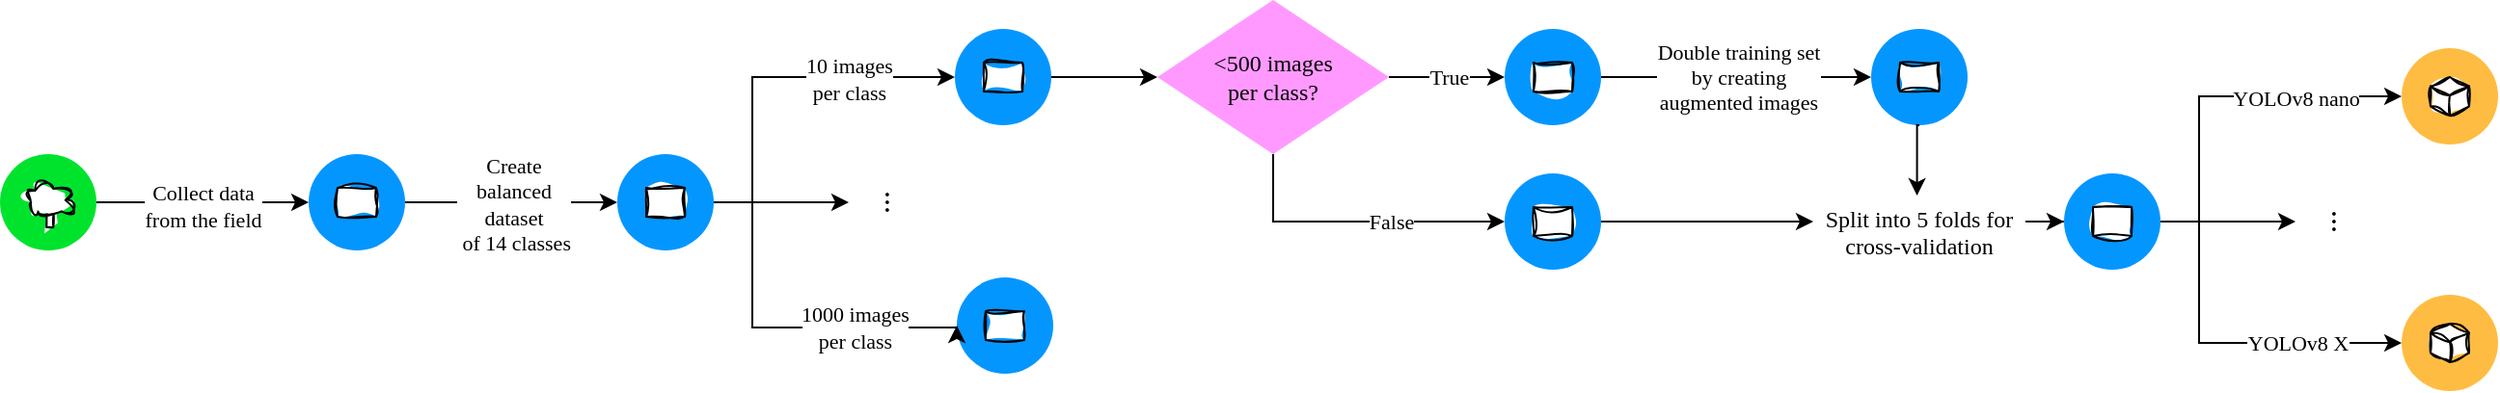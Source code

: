 <mxfile version="24.7.10">
  <diagram name="Page-1" id="jmGcx3rcbegGvscT4xKD">
    <mxGraphModel dx="528" dy="615" grid="1" gridSize="10" guides="1" tooltips="1" connect="1" arrows="1" fold="1" page="1" pageScale="1" pageWidth="850" pageHeight="1100" math="0" shadow="0">
      <root>
        <mxCell id="0" />
        <mxCell id="1" parent="0" />
        <mxCell id="Fj0nIoTJYzeS255Px3q0-221" value="" style="group;fontFamily=Fira sans;" vertex="1" connectable="0" parent="1">
          <mxGeometry x="200" y="120" width="50" height="50" as="geometry" />
        </mxCell>
        <mxCell id="Fj0nIoTJYzeS255Px3q0-222" value="" style="ellipse;whiteSpace=wrap;html=1;fillColor=#0496FF;strokeColor=none;gradientColor=none;rounded=0;fontFamily=Fira sans;" vertex="1" parent="Fj0nIoTJYzeS255Px3q0-221">
          <mxGeometry width="50" height="50" as="geometry" />
        </mxCell>
        <mxCell id="Fj0nIoTJYzeS255Px3q0-223" value="" style="verticalLabelPosition=bottom;verticalAlign=top;html=1;shape=mxgraph.basic.rect;fillColor2=none;strokeWidth=1;size=20;indent=5;shadow=0;sketch=1;curveFitting=1;jiggle=2;fontFamily=Fira sans;" vertex="1" parent="Fj0nIoTJYzeS255Px3q0-221">
          <mxGeometry x="15" y="17.5" width="20" height="15" as="geometry" />
        </mxCell>
        <mxCell id="Fj0nIoTJYzeS255Px3q0-224" value="" style="group;fontFamily=Fira sans;" vertex="1" connectable="0" parent="1">
          <mxGeometry x="40" y="120" width="50" height="50" as="geometry" />
        </mxCell>
        <mxCell id="Fj0nIoTJYzeS255Px3q0-225" value="" style="ellipse;whiteSpace=wrap;html=1;fillColor=#00E32D;strokeColor=none;gradientColor=none;rounded=0;fontFamily=Fira sans;" vertex="1" parent="Fj0nIoTJYzeS255Px3q0-224">
          <mxGeometry width="50" height="50" as="geometry" />
        </mxCell>
        <mxCell id="Fj0nIoTJYzeS255Px3q0-226" value="" style="group;glass=0;shadow=0;sketch=1;curveFitting=1;jiggle=2;fontFamily=Fira sans;" vertex="1" connectable="0" parent="Fj0nIoTJYzeS255Px3q0-224">
          <mxGeometry x="13" y="13" width="25" height="25" as="geometry" />
        </mxCell>
        <mxCell id="Fj0nIoTJYzeS255Px3q0-227" value="" style="rounded=0;whiteSpace=wrap;html=1;sketch=1;curveFitting=1;jiggle=2;fontFamily=Fira sans;" vertex="1" parent="Fj0nIoTJYzeS255Px3q0-226">
          <mxGeometry x="11.071" y="10.197" width="3.571" height="14.803" as="geometry" />
        </mxCell>
        <mxCell id="Fj0nIoTJYzeS255Px3q0-228" value="" style="ellipse;shape=cloud;whiteSpace=wrap;html=1;sketch=1;curveFitting=1;jiggle=2;fontFamily=Fira sans;" vertex="1" parent="Fj0nIoTJYzeS255Px3q0-226">
          <mxGeometry x="-1" y="1" width="25" height="19.737" as="geometry" />
        </mxCell>
        <mxCell id="Fj0nIoTJYzeS255Px3q0-229" style="edgeStyle=orthogonalEdgeStyle;rounded=0;orthogonalLoop=1;jettySize=auto;html=1;exitX=1;exitY=0.5;exitDx=0;exitDy=0;entryX=0;entryY=0.5;entryDx=0;entryDy=0;strokeColor=#000000;fontColor=#E4FDE1;fillColor=#F45B69;fontFamily=Fira sans;" edge="1" parent="1" source="Fj0nIoTJYzeS255Px3q0-225" target="Fj0nIoTJYzeS255Px3q0-222">
          <mxGeometry relative="1" as="geometry" />
        </mxCell>
        <mxCell id="Fj0nIoTJYzeS255Px3q0-230" value="&lt;div&gt;Collect data&lt;/div&gt;&lt;div&gt;from the field&lt;br&gt; &lt;/div&gt;" style="edgeLabel;html=1;align=center;verticalAlign=middle;resizable=0;points=[];strokeColor=#028090;fontColor=#000000;fillColor=#F45B69;fontFamily=Fira sans;" vertex="1" connectable="0" parent="Fj0nIoTJYzeS255Px3q0-229">
          <mxGeometry y="-2" relative="1" as="geometry">
            <mxPoint as="offset" />
          </mxGeometry>
        </mxCell>
        <mxCell id="Fj0nIoTJYzeS255Px3q0-231" value="" style="edgeStyle=orthogonalEdgeStyle;rounded=0;orthogonalLoop=1;jettySize=auto;html=1;fontFamily=Fira sans;" edge="1" parent="1" source="Fj0nIoTJYzeS255Px3q0-222" target="Fj0nIoTJYzeS255Px3q0-234">
          <mxGeometry relative="1" as="geometry">
            <Array as="points">
              <mxPoint x="270" y="145" />
              <mxPoint x="270" y="145" />
            </Array>
          </mxGeometry>
        </mxCell>
        <mxCell id="Fj0nIoTJYzeS255Px3q0-232" value="&lt;div&gt;Create&lt;/div&gt;&lt;div&gt;balanced&lt;/div&gt;&lt;div&gt;dataset&lt;br&gt;&lt;/div&gt;&amp;nbsp;of 14 classes" style="edgeLabel;html=1;align=center;verticalAlign=middle;resizable=0;points=[];fontFamily=Fira sans;" vertex="1" connectable="0" parent="Fj0nIoTJYzeS255Px3q0-231">
          <mxGeometry x="0.015" y="-1" relative="1" as="geometry">
            <mxPoint as="offset" />
          </mxGeometry>
        </mxCell>
        <mxCell id="Fj0nIoTJYzeS255Px3q0-233" value="" style="group;fontFamily=Fira sans;" vertex="1" connectable="0" parent="1">
          <mxGeometry x="360" y="120" width="50" height="50" as="geometry" />
        </mxCell>
        <mxCell id="Fj0nIoTJYzeS255Px3q0-248" style="edgeStyle=orthogonalEdgeStyle;rounded=0;orthogonalLoop=1;jettySize=auto;html=1;fontFamily=Fira sans;" edge="1" parent="Fj0nIoTJYzeS255Px3q0-233" source="Fj0nIoTJYzeS255Px3q0-234">
          <mxGeometry relative="1" as="geometry">
            <mxPoint x="120" y="25" as="targetPoint" />
          </mxGeometry>
        </mxCell>
        <mxCell id="Fj0nIoTJYzeS255Px3q0-234" value="" style="ellipse;whiteSpace=wrap;html=1;fillColor=#0496FF;strokeColor=none;gradientColor=none;rounded=0;fontFamily=Fira sans;" vertex="1" parent="Fj0nIoTJYzeS255Px3q0-233">
          <mxGeometry width="50" height="50" as="geometry" />
        </mxCell>
        <mxCell id="Fj0nIoTJYzeS255Px3q0-235" value="" style="verticalLabelPosition=bottom;verticalAlign=top;html=1;shape=mxgraph.basic.rect;fillColor2=none;strokeWidth=1;size=7.5;indent=5;shadow=0;sketch=1;curveFitting=1;jiggle=2;fontFamily=Fira sans;" vertex="1" parent="Fj0nIoTJYzeS255Px3q0-233">
          <mxGeometry x="15" y="17.5" width="20" height="15" as="geometry" />
        </mxCell>
        <mxCell id="Fj0nIoTJYzeS255Px3q0-236" value="" style="group;fontFamily=Fira sans;" vertex="1" connectable="0" parent="1">
          <mxGeometry x="535" y="55" width="50" height="50" as="geometry" />
        </mxCell>
        <mxCell id="Fj0nIoTJYzeS255Px3q0-237" value="" style="ellipse;whiteSpace=wrap;html=1;fillColor=#0496FF;strokeColor=none;gradientColor=none;rounded=0;fontFamily=Fira sans;" vertex="1" parent="Fj0nIoTJYzeS255Px3q0-236">
          <mxGeometry width="50" height="50" as="geometry" />
        </mxCell>
        <mxCell id="Fj0nIoTJYzeS255Px3q0-238" value="" style="verticalLabelPosition=bottom;verticalAlign=top;html=1;shape=mxgraph.basic.rect;fillColor2=none;strokeWidth=1;size=7.5;indent=5;shadow=0;sketch=1;curveFitting=1;jiggle=2;fontFamily=Fira sans;" vertex="1" parent="Fj0nIoTJYzeS255Px3q0-236">
          <mxGeometry x="15" y="17.5" width="20" height="15" as="geometry" />
        </mxCell>
        <mxCell id="Fj0nIoTJYzeS255Px3q0-239" style="edgeStyle=orthogonalEdgeStyle;rounded=0;orthogonalLoop=1;jettySize=auto;html=1;exitX=1;exitY=0.5;exitDx=0;exitDy=0;entryX=0;entryY=0.5;entryDx=0;entryDy=0;fontFamily=Fira sans;" edge="1" parent="1" source="Fj0nIoTJYzeS255Px3q0-234" target="Fj0nIoTJYzeS255Px3q0-237">
          <mxGeometry relative="1" as="geometry">
            <mxPoint x="490" y="65" as="targetPoint" />
            <mxPoint x="470" y="170" as="sourcePoint" />
            <Array as="points">
              <mxPoint x="430" y="145" />
              <mxPoint x="430" y="80" />
            </Array>
          </mxGeometry>
        </mxCell>
        <mxCell id="Fj0nIoTJYzeS255Px3q0-242" value="&lt;div&gt;10 images&lt;/div&gt;&lt;div&gt;per class&lt;br&gt;&lt;/div&gt;" style="edgeLabel;html=1;align=center;verticalAlign=middle;resizable=0;points=[];fontFamily=Fira sans;" vertex="1" connectable="0" parent="Fj0nIoTJYzeS255Px3q0-239">
          <mxGeometry x="-0.13" y="-1" relative="1" as="geometry">
            <mxPoint x="49" y="-2" as="offset" />
          </mxGeometry>
        </mxCell>
        <mxCell id="Fj0nIoTJYzeS255Px3q0-243" value="" style="group;fontFamily=Fira sans;" vertex="1" connectable="0" parent="1">
          <mxGeometry x="536" y="184" width="50" height="50" as="geometry" />
        </mxCell>
        <mxCell id="Fj0nIoTJYzeS255Px3q0-244" value="" style="ellipse;whiteSpace=wrap;html=1;fillColor=#0496FF;strokeColor=none;gradientColor=none;rounded=0;fontFamily=Fira sans;" vertex="1" parent="Fj0nIoTJYzeS255Px3q0-243">
          <mxGeometry width="50" height="50" as="geometry" />
        </mxCell>
        <mxCell id="Fj0nIoTJYzeS255Px3q0-245" value="" style="verticalLabelPosition=bottom;verticalAlign=top;html=1;shape=mxgraph.basic.rect;fillColor2=none;strokeWidth=1;size=7.5;indent=5;shadow=0;sketch=1;curveFitting=1;jiggle=2;fontFamily=Fira sans;" vertex="1" parent="Fj0nIoTJYzeS255Px3q0-243">
          <mxGeometry x="15" y="17.5" width="20" height="15" as="geometry" />
        </mxCell>
        <mxCell id="Fj0nIoTJYzeS255Px3q0-246" style="edgeStyle=orthogonalEdgeStyle;rounded=0;orthogonalLoop=1;jettySize=auto;html=1;entryX=0;entryY=0.5;entryDx=0;entryDy=0;fontFamily=Fira sans;" edge="1" parent="1" source="Fj0nIoTJYzeS255Px3q0-234" target="Fj0nIoTJYzeS255Px3q0-244">
          <mxGeometry relative="1" as="geometry">
            <Array as="points">
              <mxPoint x="430" y="145" />
              <mxPoint x="430" y="210" />
              <mxPoint x="536" y="210" />
            </Array>
          </mxGeometry>
        </mxCell>
        <mxCell id="Fj0nIoTJYzeS255Px3q0-247" value="&lt;div&gt;1000 images&lt;/div&gt;&lt;div&gt;per class&lt;br&gt;&lt;/div&gt;" style="edgeLabel;html=1;align=center;verticalAlign=middle;resizable=0;points=[];fontFamily=Fira sans;" vertex="1" connectable="0" parent="Fj0nIoTJYzeS255Px3q0-246">
          <mxGeometry x="0.099" relative="1" as="geometry">
            <mxPoint x="32" as="offset" />
          </mxGeometry>
        </mxCell>
        <mxCell id="Fj0nIoTJYzeS255Px3q0-249" value="&lt;font style=&quot;font-size: 16px;&quot;&gt;...&lt;/font&gt;" style="text;html=1;align=center;verticalAlign=middle;whiteSpace=wrap;rounded=0;rotation=90;fontFamily=Fira sans;" vertex="1" parent="1">
          <mxGeometry x="475" y="130" width="60" height="30" as="geometry" />
        </mxCell>
        <mxCell id="Fj0nIoTJYzeS255Px3q0-260" style="edgeStyle=orthogonalEdgeStyle;rounded=0;orthogonalLoop=1;jettySize=auto;html=1;entryX=0;entryY=0.5;entryDx=0;entryDy=0;fontFamily=Fira sans;" edge="1" parent="1" source="Fj0nIoTJYzeS255Px3q0-255" target="Fj0nIoTJYzeS255Px3q0-258">
          <mxGeometry relative="1" as="geometry" />
        </mxCell>
        <mxCell id="Fj0nIoTJYzeS255Px3q0-261" value="True" style="edgeLabel;html=1;align=center;verticalAlign=middle;resizable=0;points=[];fontFamily=Fira sans;" vertex="1" connectable="0" parent="Fj0nIoTJYzeS255Px3q0-260">
          <mxGeometry x="0.039" y="-1" relative="1" as="geometry">
            <mxPoint y="-1" as="offset" />
          </mxGeometry>
        </mxCell>
        <mxCell id="Fj0nIoTJYzeS255Px3q0-265" style="edgeStyle=orthogonalEdgeStyle;rounded=0;orthogonalLoop=1;jettySize=auto;html=1;entryX=0;entryY=0.5;entryDx=0;entryDy=0;fontFamily=Fira sans;" edge="1" parent="1" source="Fj0nIoTJYzeS255Px3q0-255" target="Fj0nIoTJYzeS255Px3q0-263">
          <mxGeometry relative="1" as="geometry">
            <Array as="points">
              <mxPoint x="700" y="155" />
            </Array>
          </mxGeometry>
        </mxCell>
        <mxCell id="Fj0nIoTJYzeS255Px3q0-266" value="False" style="edgeLabel;html=1;align=center;verticalAlign=middle;resizable=0;points=[];fontFamily=Fira sans;" vertex="1" connectable="0" parent="Fj0nIoTJYzeS255Px3q0-265">
          <mxGeometry x="0.004" y="-3" relative="1" as="geometry">
            <mxPoint x="18" y="-3" as="offset" />
          </mxGeometry>
        </mxCell>
        <mxCell id="Fj0nIoTJYzeS255Px3q0-255" value="&lt;div&gt;&amp;lt;500 images&lt;/div&gt;&lt;div&gt;per class?&lt;/div&gt;" style="rhombus;whiteSpace=wrap;html=1;fontFamily=Fira sans;fillColor=#FF99FF;strokeColor=none;gradientColor=none;rounded=0;" vertex="1" parent="1">
          <mxGeometry x="640" y="40" width="120" height="80" as="geometry" />
        </mxCell>
        <mxCell id="Fj0nIoTJYzeS255Px3q0-256" value="" style="edgeStyle=orthogonalEdgeStyle;rounded=0;orthogonalLoop=1;jettySize=auto;html=1;fontFamily=Fira sans;" edge="1" parent="1" source="Fj0nIoTJYzeS255Px3q0-237" target="Fj0nIoTJYzeS255Px3q0-255">
          <mxGeometry relative="1" as="geometry" />
        </mxCell>
        <mxCell id="Fj0nIoTJYzeS255Px3q0-257" value="" style="group;fontFamily=Fira sans;" vertex="1" connectable="0" parent="1">
          <mxGeometry x="820" y="55" width="50" height="50" as="geometry" />
        </mxCell>
        <mxCell id="Fj0nIoTJYzeS255Px3q0-258" value="" style="ellipse;whiteSpace=wrap;html=1;fillColor=#0496FF;strokeColor=none;gradientColor=none;rounded=0;fontFamily=Fira sans;" vertex="1" parent="Fj0nIoTJYzeS255Px3q0-257">
          <mxGeometry width="50" height="50" as="geometry" />
        </mxCell>
        <mxCell id="Fj0nIoTJYzeS255Px3q0-259" value="" style="verticalLabelPosition=bottom;verticalAlign=top;html=1;shape=mxgraph.basic.rect;fillColor2=none;strokeWidth=1;size=7.5;indent=5;shadow=0;sketch=1;curveFitting=1;jiggle=2;fontFamily=Fira sans;" vertex="1" parent="Fj0nIoTJYzeS255Px3q0-257">
          <mxGeometry x="15" y="17.5" width="20" height="15" as="geometry" />
        </mxCell>
        <mxCell id="Fj0nIoTJYzeS255Px3q0-262" value="" style="group;fontFamily=Fira sans;" vertex="1" connectable="0" parent="1">
          <mxGeometry x="820" y="130" width="50" height="50" as="geometry" />
        </mxCell>
        <mxCell id="Fj0nIoTJYzeS255Px3q0-263" value="" style="ellipse;whiteSpace=wrap;html=1;fillColor=#0496FF;strokeColor=none;gradientColor=none;rounded=0;fontFamily=Fira sans;" vertex="1" parent="Fj0nIoTJYzeS255Px3q0-262">
          <mxGeometry width="50" height="50" as="geometry" />
        </mxCell>
        <mxCell id="Fj0nIoTJYzeS255Px3q0-264" value="" style="verticalLabelPosition=bottom;verticalAlign=top;html=1;shape=mxgraph.basic.rect;fillColor2=none;strokeWidth=1;size=7.5;indent=5;shadow=0;sketch=1;curveFitting=1;jiggle=2;fontFamily=Fira sans;" vertex="1" parent="Fj0nIoTJYzeS255Px3q0-262">
          <mxGeometry x="15" y="17.5" width="20" height="15" as="geometry" />
        </mxCell>
        <mxCell id="Fj0nIoTJYzeS255Px3q0-267" value="" style="group;fontFamily=Fira sans;" vertex="1" connectable="0" parent="1">
          <mxGeometry x="1010" y="55" width="50" height="50" as="geometry" />
        </mxCell>
        <mxCell id="Fj0nIoTJYzeS255Px3q0-268" value="" style="ellipse;whiteSpace=wrap;html=1;fillColor=#0496FF;strokeColor=none;gradientColor=none;rounded=0;fontFamily=Fira sans;" vertex="1" parent="Fj0nIoTJYzeS255Px3q0-267">
          <mxGeometry width="50" height="50" as="geometry" />
        </mxCell>
        <mxCell id="Fj0nIoTJYzeS255Px3q0-269" value="" style="verticalLabelPosition=bottom;verticalAlign=top;html=1;shape=mxgraph.basic.rect;fillColor2=none;strokeWidth=1;size=7.5;indent=5;shadow=0;sketch=1;curveFitting=1;jiggle=2;fontFamily=Fira sans;" vertex="1" parent="Fj0nIoTJYzeS255Px3q0-267">
          <mxGeometry x="15" y="17.5" width="20" height="15" as="geometry" />
        </mxCell>
        <mxCell id="Fj0nIoTJYzeS255Px3q0-270" style="edgeStyle=orthogonalEdgeStyle;rounded=0;orthogonalLoop=1;jettySize=auto;html=1;entryX=0;entryY=0.5;entryDx=0;entryDy=0;fontFamily=Fira sans;" edge="1" parent="1" source="Fj0nIoTJYzeS255Px3q0-258" target="Fj0nIoTJYzeS255Px3q0-268">
          <mxGeometry relative="1" as="geometry" />
        </mxCell>
        <mxCell id="Fj0nIoTJYzeS255Px3q0-271" value="&lt;div&gt;Double training set&lt;/div&gt;&lt;div&gt;by creating&lt;/div&gt;&lt;div&gt;augmented images&lt;br&gt;&lt;/div&gt;" style="edgeLabel;html=1;align=center;verticalAlign=middle;resizable=0;points=[];fontFamily=Fira sans;" vertex="1" connectable="0" parent="Fj0nIoTJYzeS255Px3q0-270">
          <mxGeometry x="-0.153" y="1" relative="1" as="geometry">
            <mxPoint x="11" y="1" as="offset" />
          </mxGeometry>
        </mxCell>
        <mxCell id="Fj0nIoTJYzeS255Px3q0-287" style="edgeStyle=orthogonalEdgeStyle;rounded=0;orthogonalLoop=1;jettySize=auto;html=1;entryX=0;entryY=0.5;entryDx=0;entryDy=0;fontFamily=Fira sans;" edge="1" parent="1" source="Fj0nIoTJYzeS255Px3q0-280" target="Fj0nIoTJYzeS255Px3q0-285">
          <mxGeometry relative="1" as="geometry" />
        </mxCell>
        <mxCell id="Fj0nIoTJYzeS255Px3q0-280" value="&lt;div align=&quot;center&quot;&gt;Split into 5 folds for cross-validation&lt;/div&gt;" style="text;strokeColor=none;fillColor=none;spacingLeft=4;spacingRight=4;overflow=hidden;rotatable=0;points=[[0,0.5],[1,0.5]];portConstraint=eastwest;fontSize=12;whiteSpace=wrap;html=1;align=center;fontFamily=Fira sans;" vertex="1" parent="1">
          <mxGeometry x="980" y="140" width="110" height="30" as="geometry" />
        </mxCell>
        <mxCell id="Fj0nIoTJYzeS255Px3q0-281" style="edgeStyle=orthogonalEdgeStyle;rounded=0;orthogonalLoop=1;jettySize=auto;html=1;exitX=0.5;exitY=1;exitDx=0;exitDy=0;entryX=0.489;entryY=0.051;entryDx=0;entryDy=0;entryPerimeter=0;fontFamily=Fira sans;" edge="1" parent="1" source="Fj0nIoTJYzeS255Px3q0-268" target="Fj0nIoTJYzeS255Px3q0-280">
          <mxGeometry relative="1" as="geometry">
            <Array as="points">
              <mxPoint x="1034" y="105" />
            </Array>
          </mxGeometry>
        </mxCell>
        <mxCell id="Fj0nIoTJYzeS255Px3q0-283" style="edgeStyle=orthogonalEdgeStyle;rounded=0;orthogonalLoop=1;jettySize=auto;html=1;fontFamily=Fira sans;" edge="1" parent="1" source="Fj0nIoTJYzeS255Px3q0-263" target="Fj0nIoTJYzeS255Px3q0-280">
          <mxGeometry relative="1" as="geometry" />
        </mxCell>
        <mxCell id="Fj0nIoTJYzeS255Px3q0-284" value="" style="group;fontFamily=Fira sans;" vertex="1" connectable="0" parent="1">
          <mxGeometry x="1110" y="130" width="50" height="50" as="geometry" />
        </mxCell>
        <mxCell id="Fj0nIoTJYzeS255Px3q0-285" value="" style="ellipse;whiteSpace=wrap;html=1;fillColor=#0496FF;strokeColor=none;gradientColor=none;rounded=0;fontFamily=Fira sans;" vertex="1" parent="Fj0nIoTJYzeS255Px3q0-284">
          <mxGeometry width="50" height="50" as="geometry" />
        </mxCell>
        <mxCell id="Fj0nIoTJYzeS255Px3q0-286" value="" style="verticalLabelPosition=bottom;verticalAlign=top;html=1;shape=mxgraph.basic.rect;fillColor2=none;strokeWidth=1;size=7.5;indent=5;shadow=0;sketch=1;curveFitting=1;jiggle=2;fontFamily=Fira sans;" vertex="1" parent="Fj0nIoTJYzeS255Px3q0-284">
          <mxGeometry x="15" y="17.5" width="20" height="15" as="geometry" />
        </mxCell>
        <mxCell id="Fj0nIoTJYzeS255Px3q0-290" value="" style="group;fontFamily=Fira sans;" vertex="1" connectable="0" parent="1">
          <mxGeometry x="1285" y="65" width="50" height="50" as="geometry" />
        </mxCell>
        <mxCell id="Fj0nIoTJYzeS255Px3q0-288" value="" style="ellipse;whiteSpace=wrap;html=1;fillColor=#FFBC42;strokeColor=none;gradientColor=none;rounded=0;labelBackgroundColor=none;fontFamily=Fira sans;" vertex="1" parent="Fj0nIoTJYzeS255Px3q0-290">
          <mxGeometry width="50" height="50" as="geometry" />
        </mxCell>
        <mxCell id="Fj0nIoTJYzeS255Px3q0-289" value="" style="html=1;shape=mxgraph.basic.isocube;isoAngle=15;sketch=1;curveFitting=1;jiggle=2;fontFamily=Fira sans;" vertex="1" parent="Fj0nIoTJYzeS255Px3q0-290">
          <mxGeometry x="15" y="15" width="20" height="20" as="geometry" />
        </mxCell>
        <mxCell id="Fj0nIoTJYzeS255Px3q0-304" style="edgeStyle=orthogonalEdgeStyle;rounded=0;orthogonalLoop=1;jettySize=auto;html=1;fontFamily=Fira sans;" edge="1" parent="1">
          <mxGeometry relative="1" as="geometry">
            <mxPoint x="1230" y="155" as="targetPoint" />
            <mxPoint x="1160" y="155" as="sourcePoint" />
          </mxGeometry>
        </mxCell>
        <mxCell id="Fj0nIoTJYzeS255Px3q0-308" style="edgeStyle=orthogonalEdgeStyle;rounded=0;orthogonalLoop=1;jettySize=auto;html=1;exitX=1;exitY=0.5;exitDx=0;exitDy=0;entryX=0;entryY=0.5;entryDx=0;entryDy=0;fontFamily=Fira sans;" edge="1" parent="1" target="Fj0nIoTJYzeS255Px3q0-288">
          <mxGeometry relative="1" as="geometry">
            <mxPoint x="1285" y="90" as="targetPoint" />
            <mxPoint x="1160" y="155" as="sourcePoint" />
            <Array as="points">
              <mxPoint x="1180" y="155" />
              <mxPoint x="1180" y="90" />
            </Array>
          </mxGeometry>
        </mxCell>
        <mxCell id="Fj0nIoTJYzeS255Px3q0-309" value="YOLOv8 nano" style="edgeLabel;html=1;align=center;verticalAlign=middle;resizable=0;points=[];fontFamily=Fira sans;" vertex="1" connectable="0" parent="Fj0nIoTJYzeS255Px3q0-308">
          <mxGeometry x="-0.13" y="-1" relative="1" as="geometry">
            <mxPoint x="49" y="-2" as="offset" />
          </mxGeometry>
        </mxCell>
        <mxCell id="Fj0nIoTJYzeS255Px3q0-313" style="edgeStyle=orthogonalEdgeStyle;rounded=0;orthogonalLoop=1;jettySize=auto;html=1;exitX=1;exitY=0.5;exitDx=0;exitDy=0;entryX=0;entryY=0.5;entryDx=0;entryDy=0;fontFamily=Fira sans;" edge="1" parent="1" target="Fj0nIoTJYzeS255Px3q0-329" source="Fj0nIoTJYzeS255Px3q0-285">
          <mxGeometry relative="1" as="geometry">
            <mxPoint x="1153.97" y="210.5" as="sourcePoint" />
            <Array as="points">
              <mxPoint x="1180" y="155" />
              <mxPoint x="1180" y="218" />
            </Array>
            <mxPoint x="1285" y="218" as="targetPoint" />
          </mxGeometry>
        </mxCell>
        <mxCell id="Fj0nIoTJYzeS255Px3q0-314" value="YOLOv8 X" style="edgeLabel;html=1;align=center;verticalAlign=middle;resizable=0;points=[];fontFamily=Fira sans;" vertex="1" connectable="0" parent="Fj0nIoTJYzeS255Px3q0-313">
          <mxGeometry x="0.099" relative="1" as="geometry">
            <mxPoint x="30" as="offset" />
          </mxGeometry>
        </mxCell>
        <mxCell id="Fj0nIoTJYzeS255Px3q0-315" value="&lt;font style=&quot;font-size: 16px;&quot;&gt;...&lt;/font&gt;" style="text;html=1;align=center;verticalAlign=middle;whiteSpace=wrap;rounded=0;rotation=90;fontFamily=Fira sans;" vertex="1" parent="1">
          <mxGeometry x="1225" y="140" width="60" height="30" as="geometry" />
        </mxCell>
        <mxCell id="Fj0nIoTJYzeS255Px3q0-328" value="" style="group;fontFamily=Fira sans;" vertex="1" connectable="0" parent="1">
          <mxGeometry x="1285" y="193" width="50" height="50" as="geometry" />
        </mxCell>
        <mxCell id="Fj0nIoTJYzeS255Px3q0-329" value="" style="ellipse;whiteSpace=wrap;html=1;fillColor=#FFBC42;strokeColor=none;gradientColor=none;rounded=0;labelBackgroundColor=none;fontFamily=Fira sans;" vertex="1" parent="Fj0nIoTJYzeS255Px3q0-328">
          <mxGeometry width="50" height="50" as="geometry" />
        </mxCell>
        <mxCell id="Fj0nIoTJYzeS255Px3q0-330" value="" style="html=1;shape=mxgraph.basic.isocube;isoAngle=15;sketch=1;curveFitting=1;jiggle=2;fontFamily=Fira sans;" vertex="1" parent="Fj0nIoTJYzeS255Px3q0-328">
          <mxGeometry x="15" y="15" width="20" height="20" as="geometry" />
        </mxCell>
      </root>
    </mxGraphModel>
  </diagram>
</mxfile>
